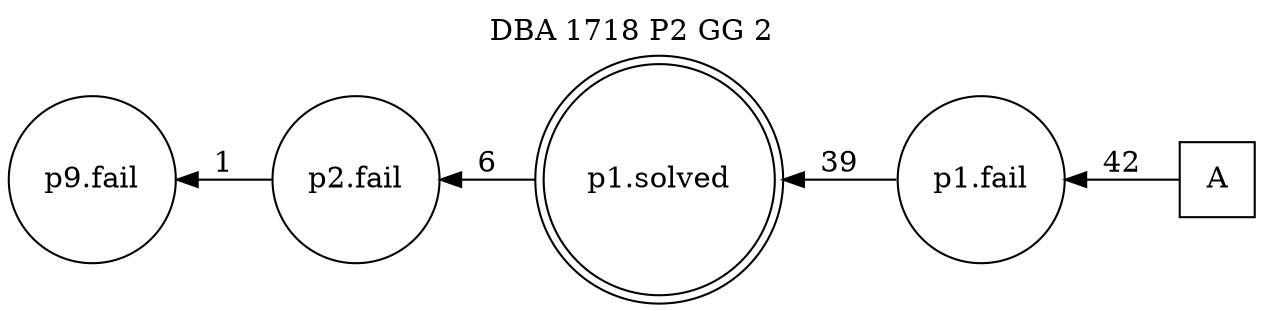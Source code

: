 digraph DBA_1718_P2_GG_2 {
labelloc="tl"
label= " DBA 1718 P2 GG 2 "
rankdir="RL";
graph [ size=" 10 , 10 !"]

"A" [shape="square" label="A"]
"p1.fail" [shape="circle" label="p1.fail"]
"p1.solved" [shape="doublecircle" label="p1.solved"]
"p2.fail" [shape="circle" label="p2.fail"]
"p9.fail" [shape="circle" label="p9.fail"]
"A" -> "p1.fail" [ label=42]
"p1.fail" -> "p1.solved" [ label=39]
"p1.solved" -> "p2.fail" [ label=6]
"p2.fail" -> "p9.fail" [ label=1]
}
